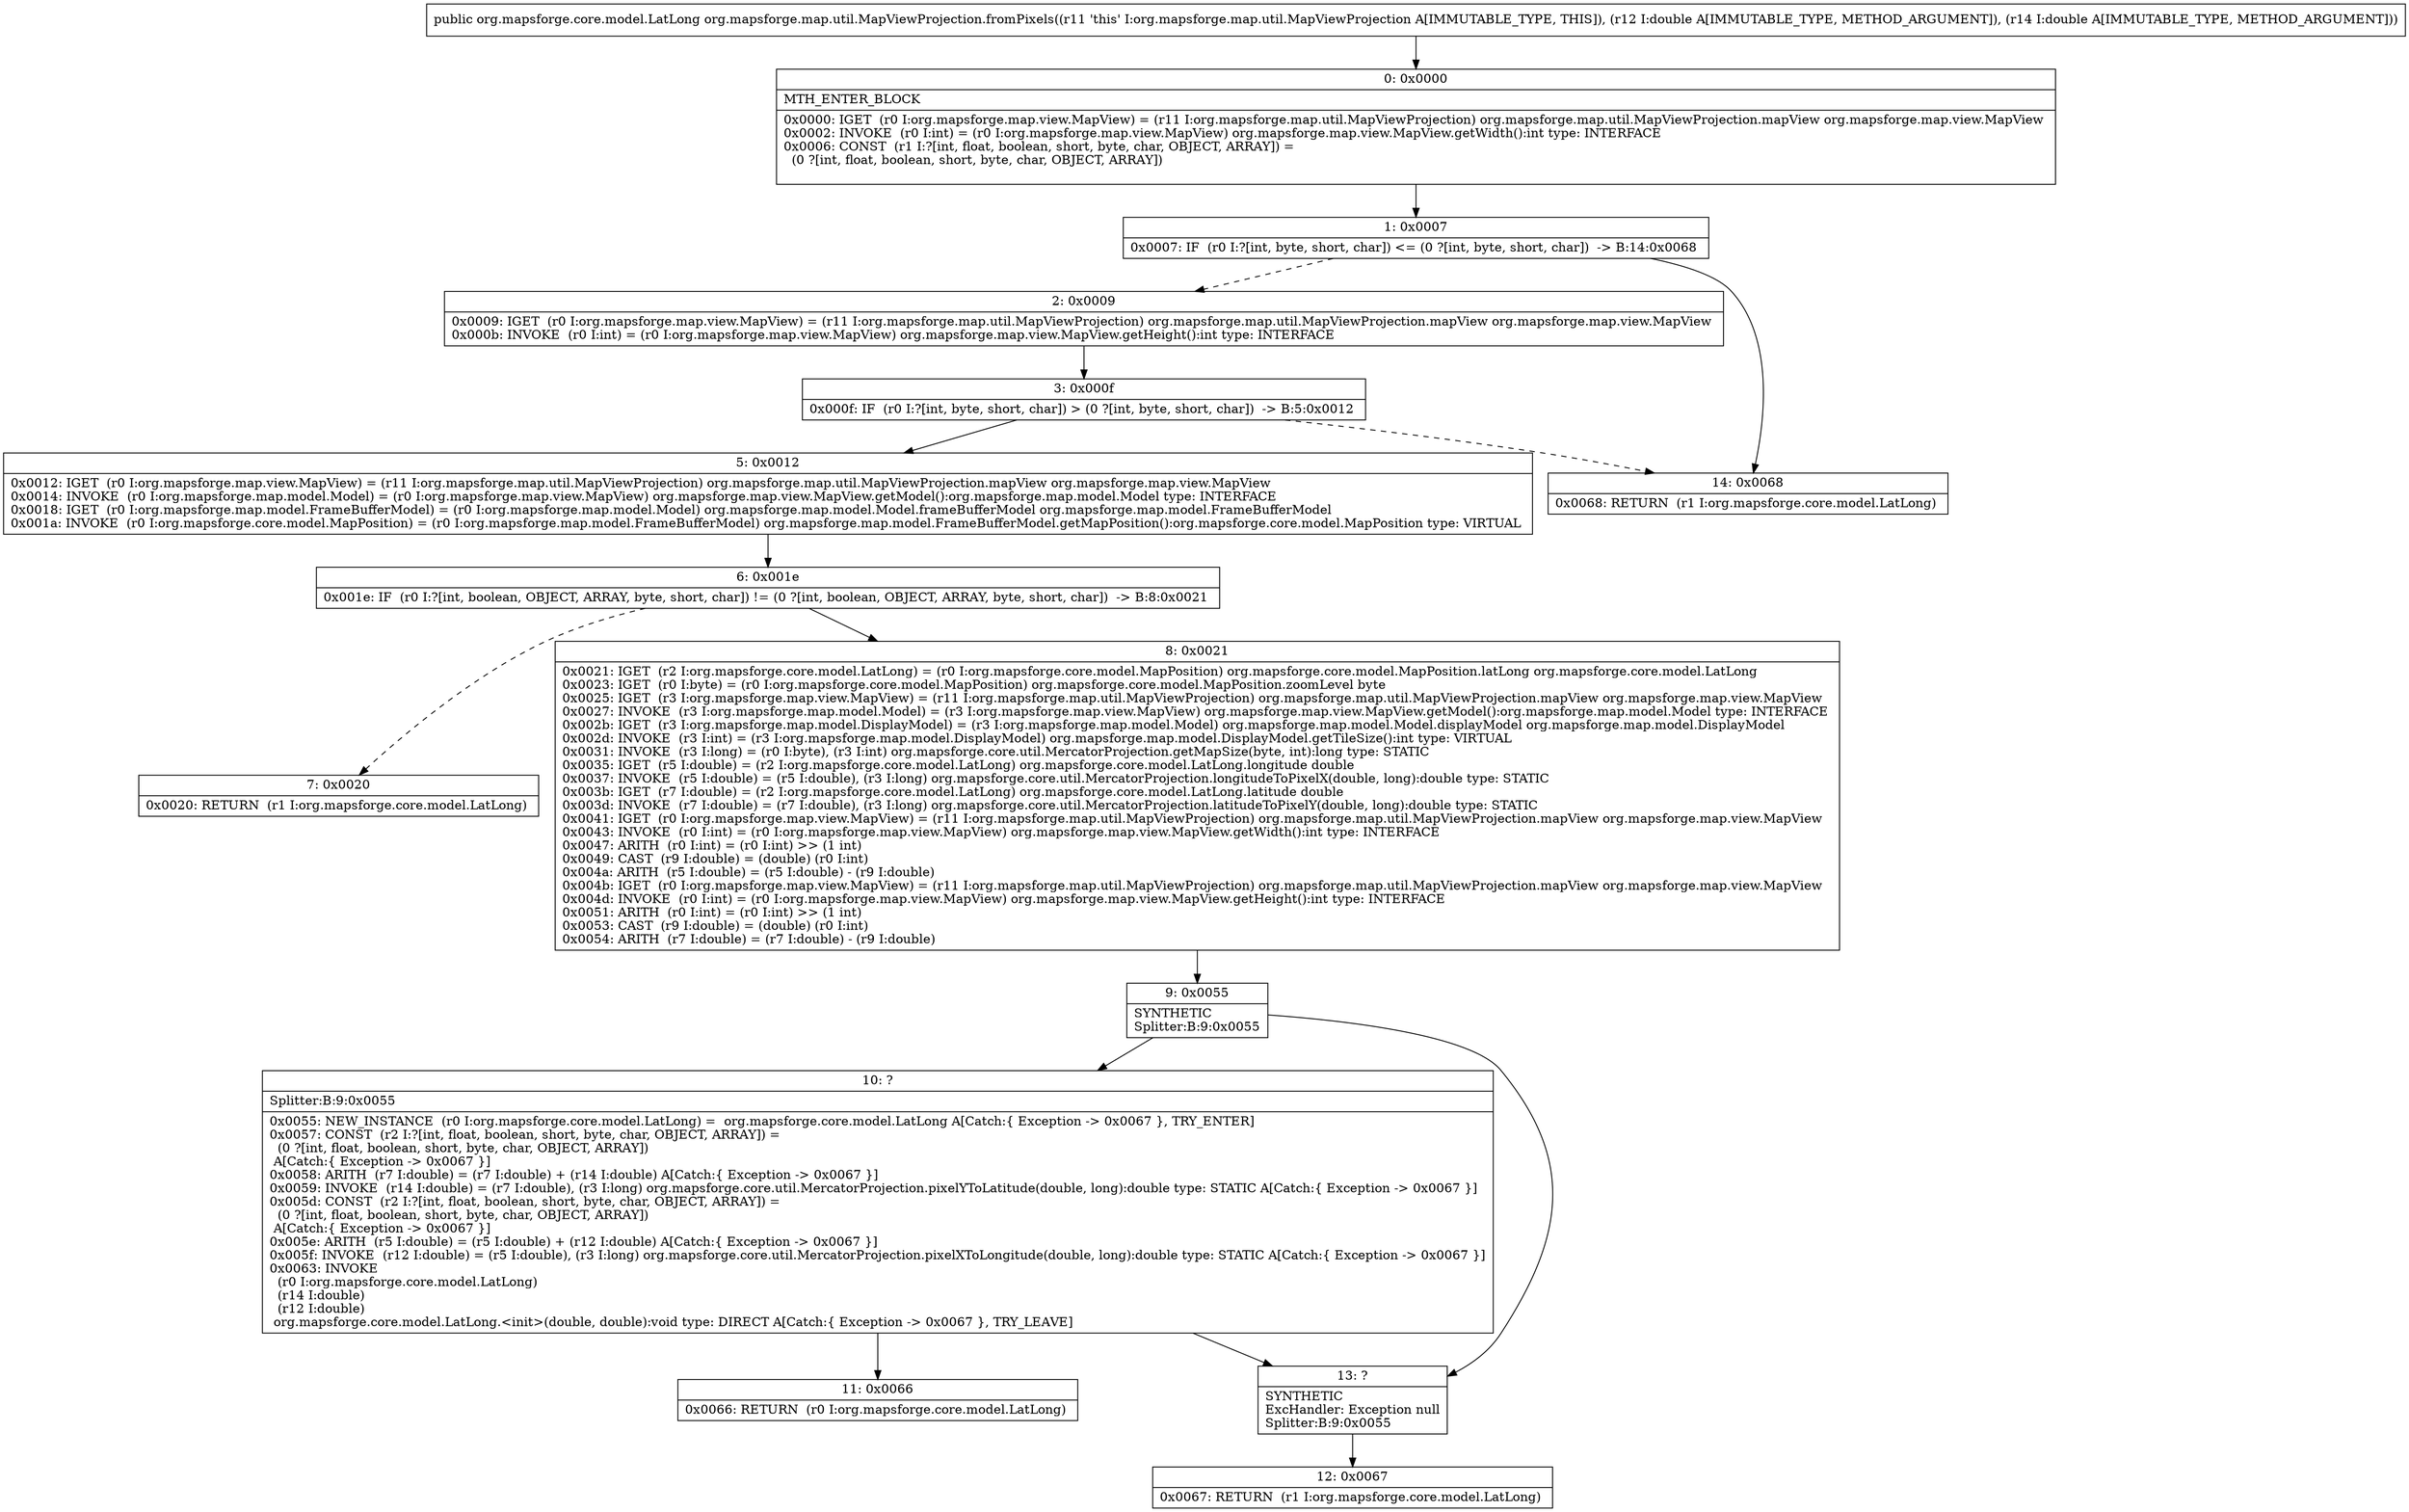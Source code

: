 digraph "CFG fororg.mapsforge.map.util.MapViewProjection.fromPixels(DD)Lorg\/mapsforge\/core\/model\/LatLong;" {
Node_0 [shape=record,label="{0\:\ 0x0000|MTH_ENTER_BLOCK\l|0x0000: IGET  (r0 I:org.mapsforge.map.view.MapView) = (r11 I:org.mapsforge.map.util.MapViewProjection) org.mapsforge.map.util.MapViewProjection.mapView org.mapsforge.map.view.MapView \l0x0002: INVOKE  (r0 I:int) = (r0 I:org.mapsforge.map.view.MapView) org.mapsforge.map.view.MapView.getWidth():int type: INTERFACE \l0x0006: CONST  (r1 I:?[int, float, boolean, short, byte, char, OBJECT, ARRAY]) = \l  (0 ?[int, float, boolean, short, byte, char, OBJECT, ARRAY])\l \l}"];
Node_1 [shape=record,label="{1\:\ 0x0007|0x0007: IF  (r0 I:?[int, byte, short, char]) \<= (0 ?[int, byte, short, char])  \-\> B:14:0x0068 \l}"];
Node_2 [shape=record,label="{2\:\ 0x0009|0x0009: IGET  (r0 I:org.mapsforge.map.view.MapView) = (r11 I:org.mapsforge.map.util.MapViewProjection) org.mapsforge.map.util.MapViewProjection.mapView org.mapsforge.map.view.MapView \l0x000b: INVOKE  (r0 I:int) = (r0 I:org.mapsforge.map.view.MapView) org.mapsforge.map.view.MapView.getHeight():int type: INTERFACE \l}"];
Node_3 [shape=record,label="{3\:\ 0x000f|0x000f: IF  (r0 I:?[int, byte, short, char]) \> (0 ?[int, byte, short, char])  \-\> B:5:0x0012 \l}"];
Node_5 [shape=record,label="{5\:\ 0x0012|0x0012: IGET  (r0 I:org.mapsforge.map.view.MapView) = (r11 I:org.mapsforge.map.util.MapViewProjection) org.mapsforge.map.util.MapViewProjection.mapView org.mapsforge.map.view.MapView \l0x0014: INVOKE  (r0 I:org.mapsforge.map.model.Model) = (r0 I:org.mapsforge.map.view.MapView) org.mapsforge.map.view.MapView.getModel():org.mapsforge.map.model.Model type: INTERFACE \l0x0018: IGET  (r0 I:org.mapsforge.map.model.FrameBufferModel) = (r0 I:org.mapsforge.map.model.Model) org.mapsforge.map.model.Model.frameBufferModel org.mapsforge.map.model.FrameBufferModel \l0x001a: INVOKE  (r0 I:org.mapsforge.core.model.MapPosition) = (r0 I:org.mapsforge.map.model.FrameBufferModel) org.mapsforge.map.model.FrameBufferModel.getMapPosition():org.mapsforge.core.model.MapPosition type: VIRTUAL \l}"];
Node_6 [shape=record,label="{6\:\ 0x001e|0x001e: IF  (r0 I:?[int, boolean, OBJECT, ARRAY, byte, short, char]) != (0 ?[int, boolean, OBJECT, ARRAY, byte, short, char])  \-\> B:8:0x0021 \l}"];
Node_7 [shape=record,label="{7\:\ 0x0020|0x0020: RETURN  (r1 I:org.mapsforge.core.model.LatLong) \l}"];
Node_8 [shape=record,label="{8\:\ 0x0021|0x0021: IGET  (r2 I:org.mapsforge.core.model.LatLong) = (r0 I:org.mapsforge.core.model.MapPosition) org.mapsforge.core.model.MapPosition.latLong org.mapsforge.core.model.LatLong \l0x0023: IGET  (r0 I:byte) = (r0 I:org.mapsforge.core.model.MapPosition) org.mapsforge.core.model.MapPosition.zoomLevel byte \l0x0025: IGET  (r3 I:org.mapsforge.map.view.MapView) = (r11 I:org.mapsforge.map.util.MapViewProjection) org.mapsforge.map.util.MapViewProjection.mapView org.mapsforge.map.view.MapView \l0x0027: INVOKE  (r3 I:org.mapsforge.map.model.Model) = (r3 I:org.mapsforge.map.view.MapView) org.mapsforge.map.view.MapView.getModel():org.mapsforge.map.model.Model type: INTERFACE \l0x002b: IGET  (r3 I:org.mapsforge.map.model.DisplayModel) = (r3 I:org.mapsforge.map.model.Model) org.mapsforge.map.model.Model.displayModel org.mapsforge.map.model.DisplayModel \l0x002d: INVOKE  (r3 I:int) = (r3 I:org.mapsforge.map.model.DisplayModel) org.mapsforge.map.model.DisplayModel.getTileSize():int type: VIRTUAL \l0x0031: INVOKE  (r3 I:long) = (r0 I:byte), (r3 I:int) org.mapsforge.core.util.MercatorProjection.getMapSize(byte, int):long type: STATIC \l0x0035: IGET  (r5 I:double) = (r2 I:org.mapsforge.core.model.LatLong) org.mapsforge.core.model.LatLong.longitude double \l0x0037: INVOKE  (r5 I:double) = (r5 I:double), (r3 I:long) org.mapsforge.core.util.MercatorProjection.longitudeToPixelX(double, long):double type: STATIC \l0x003b: IGET  (r7 I:double) = (r2 I:org.mapsforge.core.model.LatLong) org.mapsforge.core.model.LatLong.latitude double \l0x003d: INVOKE  (r7 I:double) = (r7 I:double), (r3 I:long) org.mapsforge.core.util.MercatorProjection.latitudeToPixelY(double, long):double type: STATIC \l0x0041: IGET  (r0 I:org.mapsforge.map.view.MapView) = (r11 I:org.mapsforge.map.util.MapViewProjection) org.mapsforge.map.util.MapViewProjection.mapView org.mapsforge.map.view.MapView \l0x0043: INVOKE  (r0 I:int) = (r0 I:org.mapsforge.map.view.MapView) org.mapsforge.map.view.MapView.getWidth():int type: INTERFACE \l0x0047: ARITH  (r0 I:int) = (r0 I:int) \>\> (1 int) \l0x0049: CAST  (r9 I:double) = (double) (r0 I:int) \l0x004a: ARITH  (r5 I:double) = (r5 I:double) \- (r9 I:double) \l0x004b: IGET  (r0 I:org.mapsforge.map.view.MapView) = (r11 I:org.mapsforge.map.util.MapViewProjection) org.mapsforge.map.util.MapViewProjection.mapView org.mapsforge.map.view.MapView \l0x004d: INVOKE  (r0 I:int) = (r0 I:org.mapsforge.map.view.MapView) org.mapsforge.map.view.MapView.getHeight():int type: INTERFACE \l0x0051: ARITH  (r0 I:int) = (r0 I:int) \>\> (1 int) \l0x0053: CAST  (r9 I:double) = (double) (r0 I:int) \l0x0054: ARITH  (r7 I:double) = (r7 I:double) \- (r9 I:double) \l}"];
Node_9 [shape=record,label="{9\:\ 0x0055|SYNTHETIC\lSplitter:B:9:0x0055\l}"];
Node_10 [shape=record,label="{10\:\ ?|Splitter:B:9:0x0055\l|0x0055: NEW_INSTANCE  (r0 I:org.mapsforge.core.model.LatLong) =  org.mapsforge.core.model.LatLong A[Catch:\{ Exception \-\> 0x0067 \}, TRY_ENTER]\l0x0057: CONST  (r2 I:?[int, float, boolean, short, byte, char, OBJECT, ARRAY]) = \l  (0 ?[int, float, boolean, short, byte, char, OBJECT, ARRAY])\l A[Catch:\{ Exception \-\> 0x0067 \}]\l0x0058: ARITH  (r7 I:double) = (r7 I:double) + (r14 I:double) A[Catch:\{ Exception \-\> 0x0067 \}]\l0x0059: INVOKE  (r14 I:double) = (r7 I:double), (r3 I:long) org.mapsforge.core.util.MercatorProjection.pixelYToLatitude(double, long):double type: STATIC A[Catch:\{ Exception \-\> 0x0067 \}]\l0x005d: CONST  (r2 I:?[int, float, boolean, short, byte, char, OBJECT, ARRAY]) = \l  (0 ?[int, float, boolean, short, byte, char, OBJECT, ARRAY])\l A[Catch:\{ Exception \-\> 0x0067 \}]\l0x005e: ARITH  (r5 I:double) = (r5 I:double) + (r12 I:double) A[Catch:\{ Exception \-\> 0x0067 \}]\l0x005f: INVOKE  (r12 I:double) = (r5 I:double), (r3 I:long) org.mapsforge.core.util.MercatorProjection.pixelXToLongitude(double, long):double type: STATIC A[Catch:\{ Exception \-\> 0x0067 \}]\l0x0063: INVOKE  \l  (r0 I:org.mapsforge.core.model.LatLong)\l  (r14 I:double)\l  (r12 I:double)\l org.mapsforge.core.model.LatLong.\<init\>(double, double):void type: DIRECT A[Catch:\{ Exception \-\> 0x0067 \}, TRY_LEAVE]\l}"];
Node_11 [shape=record,label="{11\:\ 0x0066|0x0066: RETURN  (r0 I:org.mapsforge.core.model.LatLong) \l}"];
Node_12 [shape=record,label="{12\:\ 0x0067|0x0067: RETURN  (r1 I:org.mapsforge.core.model.LatLong) \l}"];
Node_13 [shape=record,label="{13\:\ ?|SYNTHETIC\lExcHandler: Exception null\lSplitter:B:9:0x0055\l}"];
Node_14 [shape=record,label="{14\:\ 0x0068|0x0068: RETURN  (r1 I:org.mapsforge.core.model.LatLong) \l}"];
MethodNode[shape=record,label="{public org.mapsforge.core.model.LatLong org.mapsforge.map.util.MapViewProjection.fromPixels((r11 'this' I:org.mapsforge.map.util.MapViewProjection A[IMMUTABLE_TYPE, THIS]), (r12 I:double A[IMMUTABLE_TYPE, METHOD_ARGUMENT]), (r14 I:double A[IMMUTABLE_TYPE, METHOD_ARGUMENT])) }"];
MethodNode -> Node_0;
Node_0 -> Node_1;
Node_1 -> Node_2[style=dashed];
Node_1 -> Node_14;
Node_2 -> Node_3;
Node_3 -> Node_5;
Node_3 -> Node_14[style=dashed];
Node_5 -> Node_6;
Node_6 -> Node_7[style=dashed];
Node_6 -> Node_8;
Node_8 -> Node_9;
Node_9 -> Node_10;
Node_9 -> Node_13;
Node_10 -> Node_11;
Node_10 -> Node_13;
Node_13 -> Node_12;
}


